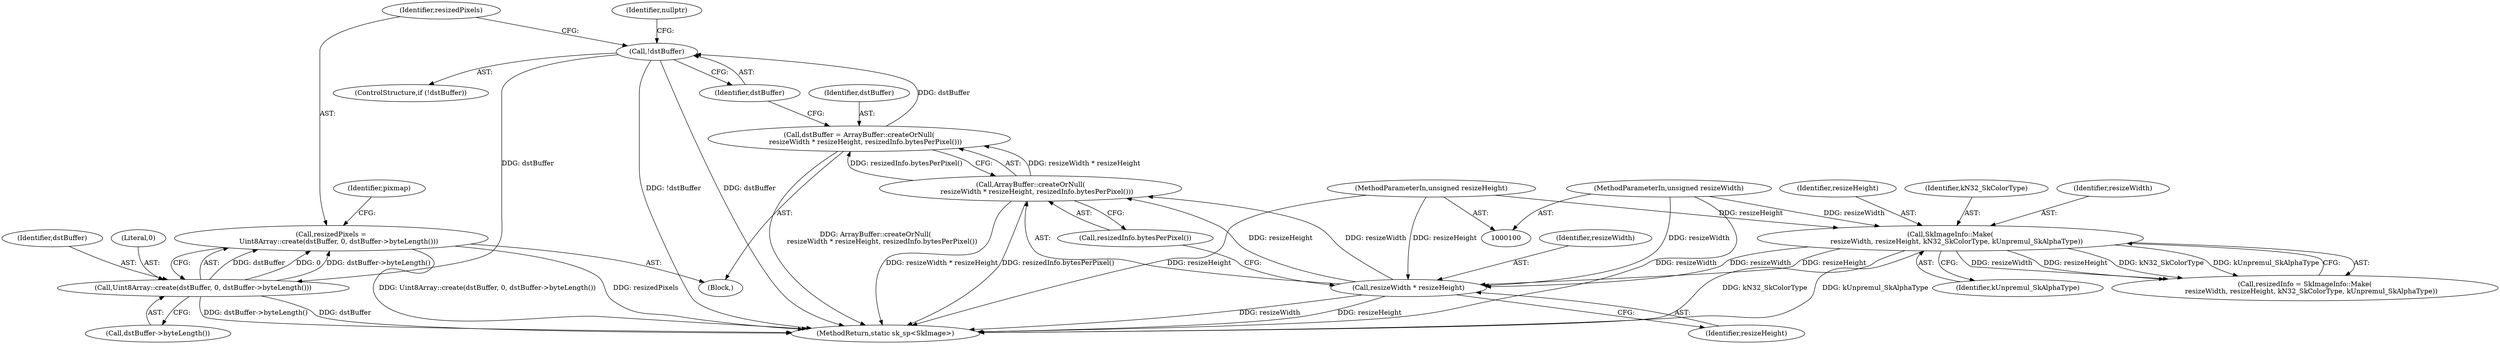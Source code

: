 digraph "0_Chrome_d59a4441697f6253e7dc3f7ae5caad6e5fd2c778_6@API" {
"1000128" [label="(Call,resizedPixels =\n       Uint8Array::create(dstBuffer, 0, dstBuffer->byteLength()))"];
"1000130" [label="(Call,Uint8Array::create(dstBuffer, 0, dstBuffer->byteLength()))"];
"1000123" [label="(Call,!dstBuffer)"];
"1000115" [label="(Call,dstBuffer = ArrayBuffer::createOrNull(\n      resizeWidth * resizeHeight, resizedInfo.bytesPerPixel()))"];
"1000117" [label="(Call,ArrayBuffer::createOrNull(\n      resizeWidth * resizeHeight, resizedInfo.bytesPerPixel()))"];
"1000118" [label="(Call,resizeWidth * resizeHeight)"];
"1000109" [label="(Call,SkImageInfo::Make(\n      resizeWidth, resizeHeight, kN32_SkColorType, kUnpremul_SkAlphaType))"];
"1000102" [label="(MethodParameterIn,unsigned resizeWidth)"];
"1000103" [label="(MethodParameterIn,unsigned resizeHeight)"];
"1000129" [label="(Identifier,resizedPixels)"];
"1000105" [label="(Block,)"];
"1000112" [label="(Identifier,kN32_SkColorType)"];
"1000115" [label="(Call,dstBuffer = ArrayBuffer::createOrNull(\n      resizeWidth * resizeHeight, resizedInfo.bytesPerPixel()))"];
"1000131" [label="(Identifier,dstBuffer)"];
"1000136" [label="(Identifier,pixmap)"];
"1000116" [label="(Identifier,dstBuffer)"];
"1000128" [label="(Call,resizedPixels =\n       Uint8Array::create(dstBuffer, 0, dstBuffer->byteLength()))"];
"1000119" [label="(Identifier,resizeWidth)"];
"1000133" [label="(Call,dstBuffer->byteLength())"];
"1000126" [label="(Identifier,nullptr)"];
"1000123" [label="(Call,!dstBuffer)"];
"1000117" [label="(Call,ArrayBuffer::createOrNull(\n      resizeWidth * resizeHeight, resizedInfo.bytesPerPixel()))"];
"1000121" [label="(Call,resizedInfo.bytesPerPixel())"];
"1000110" [label="(Identifier,resizeWidth)"];
"1000111" [label="(Identifier,resizeHeight)"];
"1000120" [label="(Identifier,resizeHeight)"];
"1000124" [label="(Identifier,dstBuffer)"];
"1000140" [label="(MethodReturn,static sk_sp<SkImage>)"];
"1000102" [label="(MethodParameterIn,unsigned resizeWidth)"];
"1000103" [label="(MethodParameterIn,unsigned resizeHeight)"];
"1000122" [label="(ControlStructure,if (!dstBuffer))"];
"1000109" [label="(Call,SkImageInfo::Make(\n      resizeWidth, resizeHeight, kN32_SkColorType, kUnpremul_SkAlphaType))"];
"1000107" [label="(Call,resizedInfo = SkImageInfo::Make(\n      resizeWidth, resizeHeight, kN32_SkColorType, kUnpremul_SkAlphaType))"];
"1000118" [label="(Call,resizeWidth * resizeHeight)"];
"1000113" [label="(Identifier,kUnpremul_SkAlphaType)"];
"1000130" [label="(Call,Uint8Array::create(dstBuffer, 0, dstBuffer->byteLength()))"];
"1000132" [label="(Literal,0)"];
"1000128" -> "1000105"  [label="AST: "];
"1000128" -> "1000130"  [label="CFG: "];
"1000129" -> "1000128"  [label="AST: "];
"1000130" -> "1000128"  [label="AST: "];
"1000136" -> "1000128"  [label="CFG: "];
"1000128" -> "1000140"  [label="DDG: Uint8Array::create(dstBuffer, 0, dstBuffer->byteLength())"];
"1000128" -> "1000140"  [label="DDG: resizedPixels"];
"1000130" -> "1000128"  [label="DDG: dstBuffer"];
"1000130" -> "1000128"  [label="DDG: 0"];
"1000130" -> "1000128"  [label="DDG: dstBuffer->byteLength()"];
"1000130" -> "1000133"  [label="CFG: "];
"1000131" -> "1000130"  [label="AST: "];
"1000132" -> "1000130"  [label="AST: "];
"1000133" -> "1000130"  [label="AST: "];
"1000130" -> "1000140"  [label="DDG: dstBuffer->byteLength()"];
"1000130" -> "1000140"  [label="DDG: dstBuffer"];
"1000123" -> "1000130"  [label="DDG: dstBuffer"];
"1000123" -> "1000122"  [label="AST: "];
"1000123" -> "1000124"  [label="CFG: "];
"1000124" -> "1000123"  [label="AST: "];
"1000126" -> "1000123"  [label="CFG: "];
"1000129" -> "1000123"  [label="CFG: "];
"1000123" -> "1000140"  [label="DDG: !dstBuffer"];
"1000123" -> "1000140"  [label="DDG: dstBuffer"];
"1000115" -> "1000123"  [label="DDG: dstBuffer"];
"1000115" -> "1000105"  [label="AST: "];
"1000115" -> "1000117"  [label="CFG: "];
"1000116" -> "1000115"  [label="AST: "];
"1000117" -> "1000115"  [label="AST: "];
"1000124" -> "1000115"  [label="CFG: "];
"1000115" -> "1000140"  [label="DDG: ArrayBuffer::createOrNull(\n      resizeWidth * resizeHeight, resizedInfo.bytesPerPixel())"];
"1000117" -> "1000115"  [label="DDG: resizeWidth * resizeHeight"];
"1000117" -> "1000115"  [label="DDG: resizedInfo.bytesPerPixel()"];
"1000117" -> "1000121"  [label="CFG: "];
"1000118" -> "1000117"  [label="AST: "];
"1000121" -> "1000117"  [label="AST: "];
"1000117" -> "1000140"  [label="DDG: resizeWidth * resizeHeight"];
"1000117" -> "1000140"  [label="DDG: resizedInfo.bytesPerPixel()"];
"1000118" -> "1000117"  [label="DDG: resizeWidth"];
"1000118" -> "1000117"  [label="DDG: resizeHeight"];
"1000118" -> "1000120"  [label="CFG: "];
"1000119" -> "1000118"  [label="AST: "];
"1000120" -> "1000118"  [label="AST: "];
"1000121" -> "1000118"  [label="CFG: "];
"1000118" -> "1000140"  [label="DDG: resizeWidth"];
"1000118" -> "1000140"  [label="DDG: resizeHeight"];
"1000109" -> "1000118"  [label="DDG: resizeWidth"];
"1000109" -> "1000118"  [label="DDG: resizeHeight"];
"1000102" -> "1000118"  [label="DDG: resizeWidth"];
"1000103" -> "1000118"  [label="DDG: resizeHeight"];
"1000109" -> "1000107"  [label="AST: "];
"1000109" -> "1000113"  [label="CFG: "];
"1000110" -> "1000109"  [label="AST: "];
"1000111" -> "1000109"  [label="AST: "];
"1000112" -> "1000109"  [label="AST: "];
"1000113" -> "1000109"  [label="AST: "];
"1000107" -> "1000109"  [label="CFG: "];
"1000109" -> "1000140"  [label="DDG: kN32_SkColorType"];
"1000109" -> "1000140"  [label="DDG: kUnpremul_SkAlphaType"];
"1000109" -> "1000107"  [label="DDG: resizeWidth"];
"1000109" -> "1000107"  [label="DDG: resizeHeight"];
"1000109" -> "1000107"  [label="DDG: kN32_SkColorType"];
"1000109" -> "1000107"  [label="DDG: kUnpremul_SkAlphaType"];
"1000102" -> "1000109"  [label="DDG: resizeWidth"];
"1000103" -> "1000109"  [label="DDG: resizeHeight"];
"1000102" -> "1000100"  [label="AST: "];
"1000102" -> "1000140"  [label="DDG: resizeWidth"];
"1000103" -> "1000100"  [label="AST: "];
"1000103" -> "1000140"  [label="DDG: resizeHeight"];
}
